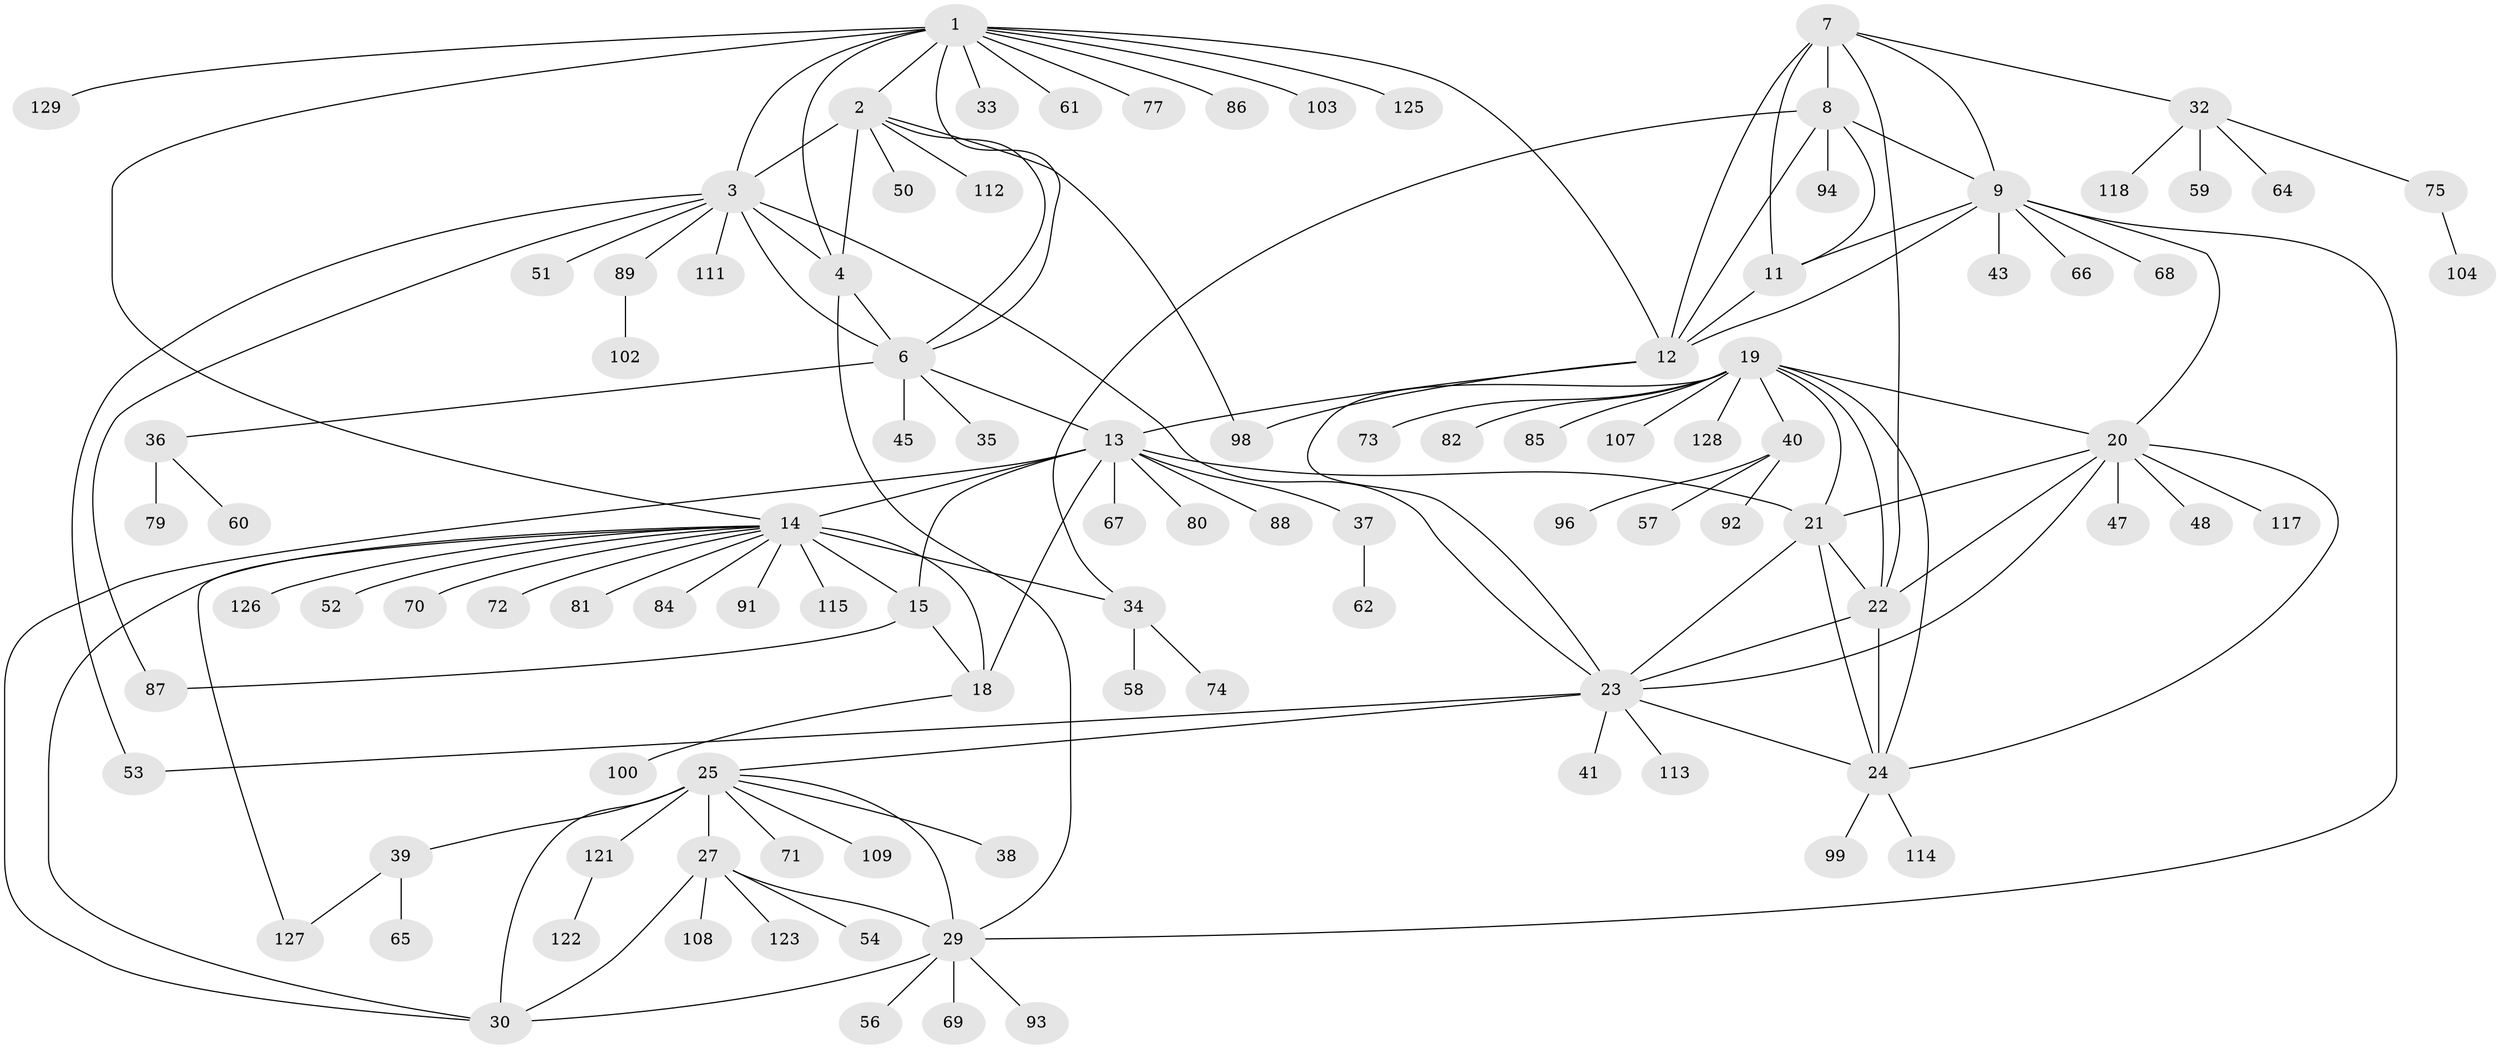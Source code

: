// original degree distribution, {14: 0.007751937984496124, 9: 0.015503875968992248, 12: 0.015503875968992248, 6: 0.031007751937984496, 5: 0.031007751937984496, 7: 0.03875968992248062, 8: 0.046511627906976744, 11: 0.031007751937984496, 10: 0.023255813953488372, 1: 0.6046511627906976, 4: 0.023255813953488372, 3: 0.023255813953488372, 2: 0.10852713178294573}
// Generated by graph-tools (version 1.1) at 2025/42/03/06/25 10:42:15]
// undirected, 102 vertices, 143 edges
graph export_dot {
graph [start="1"]
  node [color=gray90,style=filled];
  1 [super="+106"];
  2 [super="+46"];
  3 [super="+110"];
  4 [super="+5"];
  6 [super="+78"];
  7 [super="+10"];
  8 [super="+83"];
  9 [super="+120"];
  11 [super="+124"];
  12;
  13 [super="+16"];
  14 [super="+17"];
  15 [super="+95"];
  18;
  19 [super="+116"];
  20 [super="+44"];
  21 [super="+76"];
  22 [super="+31"];
  23;
  24 [super="+55"];
  25 [super="+26"];
  27 [super="+28"];
  29 [super="+105"];
  30 [super="+90"];
  32 [super="+42"];
  33;
  34;
  35;
  36;
  37;
  38;
  39 [super="+63"];
  40 [super="+97"];
  41;
  43;
  45 [super="+49"];
  47;
  48;
  50;
  51;
  52;
  53;
  54 [super="+101"];
  56;
  57;
  58;
  59;
  60;
  61;
  62;
  64;
  65;
  66 [super="+119"];
  67;
  68;
  69;
  70;
  71;
  72;
  73;
  74;
  75;
  77;
  79;
  80;
  81;
  82;
  84;
  85;
  86;
  87;
  88;
  89;
  91;
  92;
  93;
  94;
  96;
  98;
  99;
  100;
  102;
  103;
  104;
  107;
  108;
  109;
  111;
  112;
  113;
  114;
  115;
  117;
  118;
  121;
  122;
  123;
  125;
  126;
  127;
  128;
  129;
  1 -- 2;
  1 -- 3;
  1 -- 4 [weight=2];
  1 -- 6;
  1 -- 12;
  1 -- 14;
  1 -- 33;
  1 -- 61;
  1 -- 77;
  1 -- 86;
  1 -- 103;
  1 -- 125;
  1 -- 129;
  2 -- 3;
  2 -- 4 [weight=2];
  2 -- 6;
  2 -- 50;
  2 -- 98;
  2 -- 112;
  3 -- 4 [weight=2];
  3 -- 6;
  3 -- 23;
  3 -- 51;
  3 -- 53;
  3 -- 87;
  3 -- 89;
  3 -- 111;
  4 -- 6 [weight=2];
  4 -- 29;
  6 -- 35;
  6 -- 36;
  6 -- 45;
  6 -- 13;
  7 -- 8 [weight=2];
  7 -- 9 [weight=2];
  7 -- 11 [weight=2];
  7 -- 12 [weight=2];
  7 -- 22;
  7 -- 32;
  8 -- 9;
  8 -- 11;
  8 -- 12;
  8 -- 34;
  8 -- 94;
  9 -- 11;
  9 -- 12;
  9 -- 29;
  9 -- 43;
  9 -- 66;
  9 -- 68;
  9 -- 20;
  11 -- 12;
  12 -- 98;
  12 -- 13;
  13 -- 14 [weight=4];
  13 -- 15 [weight=2];
  13 -- 18 [weight=2];
  13 -- 30;
  13 -- 67;
  13 -- 80;
  13 -- 88;
  13 -- 37;
  13 -- 21;
  14 -- 15 [weight=2];
  14 -- 18 [weight=2];
  14 -- 34;
  14 -- 52;
  14 -- 84;
  14 -- 127;
  14 -- 70;
  14 -- 72;
  14 -- 81;
  14 -- 115;
  14 -- 91;
  14 -- 126;
  14 -- 30;
  15 -- 18;
  15 -- 87;
  18 -- 100;
  19 -- 20;
  19 -- 21;
  19 -- 22;
  19 -- 23;
  19 -- 24;
  19 -- 40;
  19 -- 73;
  19 -- 82;
  19 -- 85;
  19 -- 107;
  19 -- 128;
  20 -- 21;
  20 -- 22;
  20 -- 23;
  20 -- 24;
  20 -- 47;
  20 -- 117;
  20 -- 48;
  21 -- 22;
  21 -- 23;
  21 -- 24;
  22 -- 23;
  22 -- 24;
  23 -- 24;
  23 -- 41;
  23 -- 53;
  23 -- 113;
  23 -- 25;
  24 -- 99;
  24 -- 114;
  25 -- 27 [weight=4];
  25 -- 29 [weight=2];
  25 -- 30 [weight=2];
  25 -- 38;
  25 -- 39;
  25 -- 71;
  25 -- 109;
  25 -- 121;
  27 -- 29 [weight=2];
  27 -- 30 [weight=2];
  27 -- 123;
  27 -- 108;
  27 -- 54;
  29 -- 30;
  29 -- 56;
  29 -- 69;
  29 -- 93;
  32 -- 59;
  32 -- 118;
  32 -- 75;
  32 -- 64;
  34 -- 58;
  34 -- 74;
  36 -- 60;
  36 -- 79;
  37 -- 62;
  39 -- 65;
  39 -- 127;
  40 -- 57;
  40 -- 92;
  40 -- 96;
  75 -- 104;
  89 -- 102;
  121 -- 122;
}
